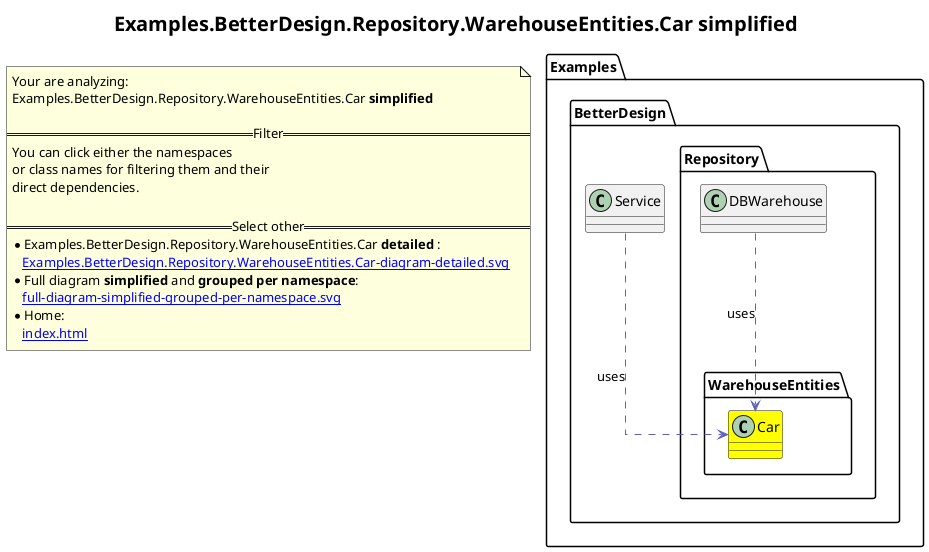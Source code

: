 @startuml
skinparam linetype ortho
title <size:20>Examples.BetterDesign.Repository.WarehouseEntities.Car **simplified** </size>
note "Your are analyzing:\nExamples.BetterDesign.Repository.WarehouseEntities.Car **simplified** \n\n==Filter==\nYou can click either the namespaces \nor class names for filtering them and their\ndirect dependencies.\n\n==Select other==\n* Examples.BetterDesign.Repository.WarehouseEntities.Car **detailed** :\n   [[Examples.BetterDesign.Repository.WarehouseEntities.Car-diagram-detailed.svg]]\n* Full diagram **simplified** and **grouped per namespace**:\n   [[full-diagram-simplified-grouped-per-namespace.svg]]\n* Home:\n   [[index.html]]" as FloatingNote
  class Examples.BetterDesign.Service [[Examples.BetterDesign.Service-diagram-simplified.svg]]  {
  }
    class Examples.BetterDesign.Repository.DBWarehouse [[Examples.BetterDesign.Repository.DBWarehouse-diagram-simplified.svg]]  {
    }
      class Examples.BetterDesign.Repository.WarehouseEntities.Car [[Examples.BetterDesign.Repository.WarehouseEntities.Car-diagram-simplified.svg]] #yellow {
      }
 ' *************************************** 
 ' *************************************** 
 ' *************************************** 
' Class relations extracted from namespace:
' Examples.BetterDesign
Examples.BetterDesign.Service .[#6060BB].> Examples.BetterDesign.Repository.WarehouseEntities.Car  : uses 
' Class relations extracted from namespace:
' Examples.BetterDesign.Repository
Examples.BetterDesign.Repository.DBWarehouse .[#6060BB].> Examples.BetterDesign.Repository.WarehouseEntities.Car  : uses 
' Class relations extracted from namespace:
' Examples.BetterDesign.Repository.WarehouseEntities
@enduml